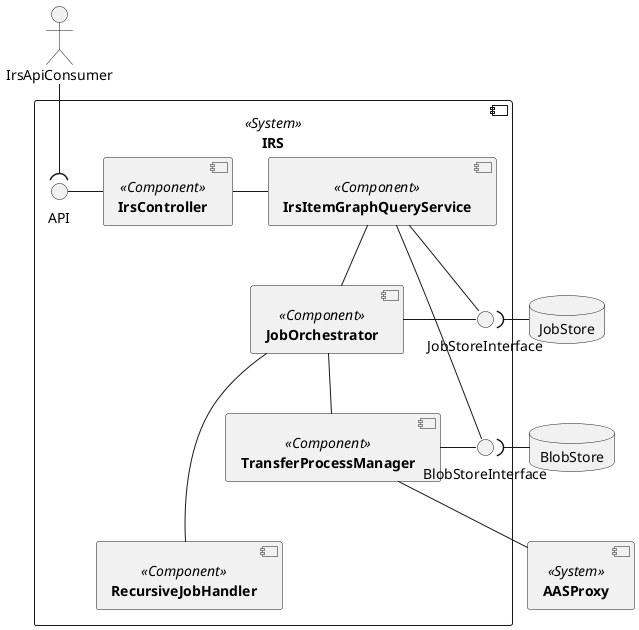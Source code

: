 @startuml 
skinparam monochrome true
skinparam shadowing false

component [**IRS**] <<System>> as IRS {
    component [**RecursiveJobHandler**] <<Component>> as RecursiveJobHandler
    component [**IrsController**] <<Component>> as IrsController
    component [**IrsItemGraphQueryService**] <<Component>> as IrsItemGraphQueryService
    component [**JobOrchestrator**] <<Component>> as JobOrchestrator
    component [**TransferProcessManager**] <<Component>> as TransferProcessManager

    interface BlobStoreInterface
    interface JobStoreInterface
    interface API

    IrsController - IrsItemGraphQueryService

    IrsItemGraphQueryService -- JobOrchestrator
    IrsItemGraphQueryService - JobStoreInterface
    IrsItemGraphQueryService - BlobStoreInterface
    JobOrchestrator - JobStoreInterface
    JobOrchestrator -- TransferProcessManager
    JobOrchestrator --- RecursiveJobHandler
    TransferProcessManager - BlobStoreInterface

}
component [**AASProxy**] <<System>> as AASProxy
TransferProcessManager -- AASProxy

database BlobStore
database JobStore
BlobStoreInterface )- BlobStore
JobStoreInterface )- JobStore

actor IrsApiConsumer

API - IrsController
IrsApiConsumer --( API
@enduml